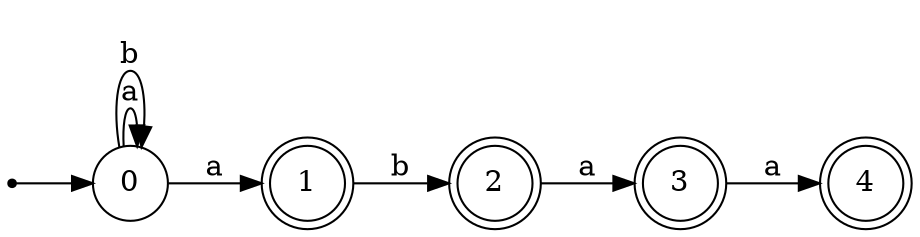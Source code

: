 digraph finite_state_machine {
    rankdir=LR;
    size="8,5"
    node [shape = point ]; qd;
    node [shape = doublecircle];1 2 3 4;
    node [shape = circle];
    qd -> 0;
    0 -> 0 [ label = "a" ];
    0 -> 0 [ label = "b" ];
    0 -> 1 [ label = "a" ];
    1 -> 2 [ label = "b" ];
    2 -> 3 [ label = "a" ];
    3 -> 4 [ label = "a" ];
}
